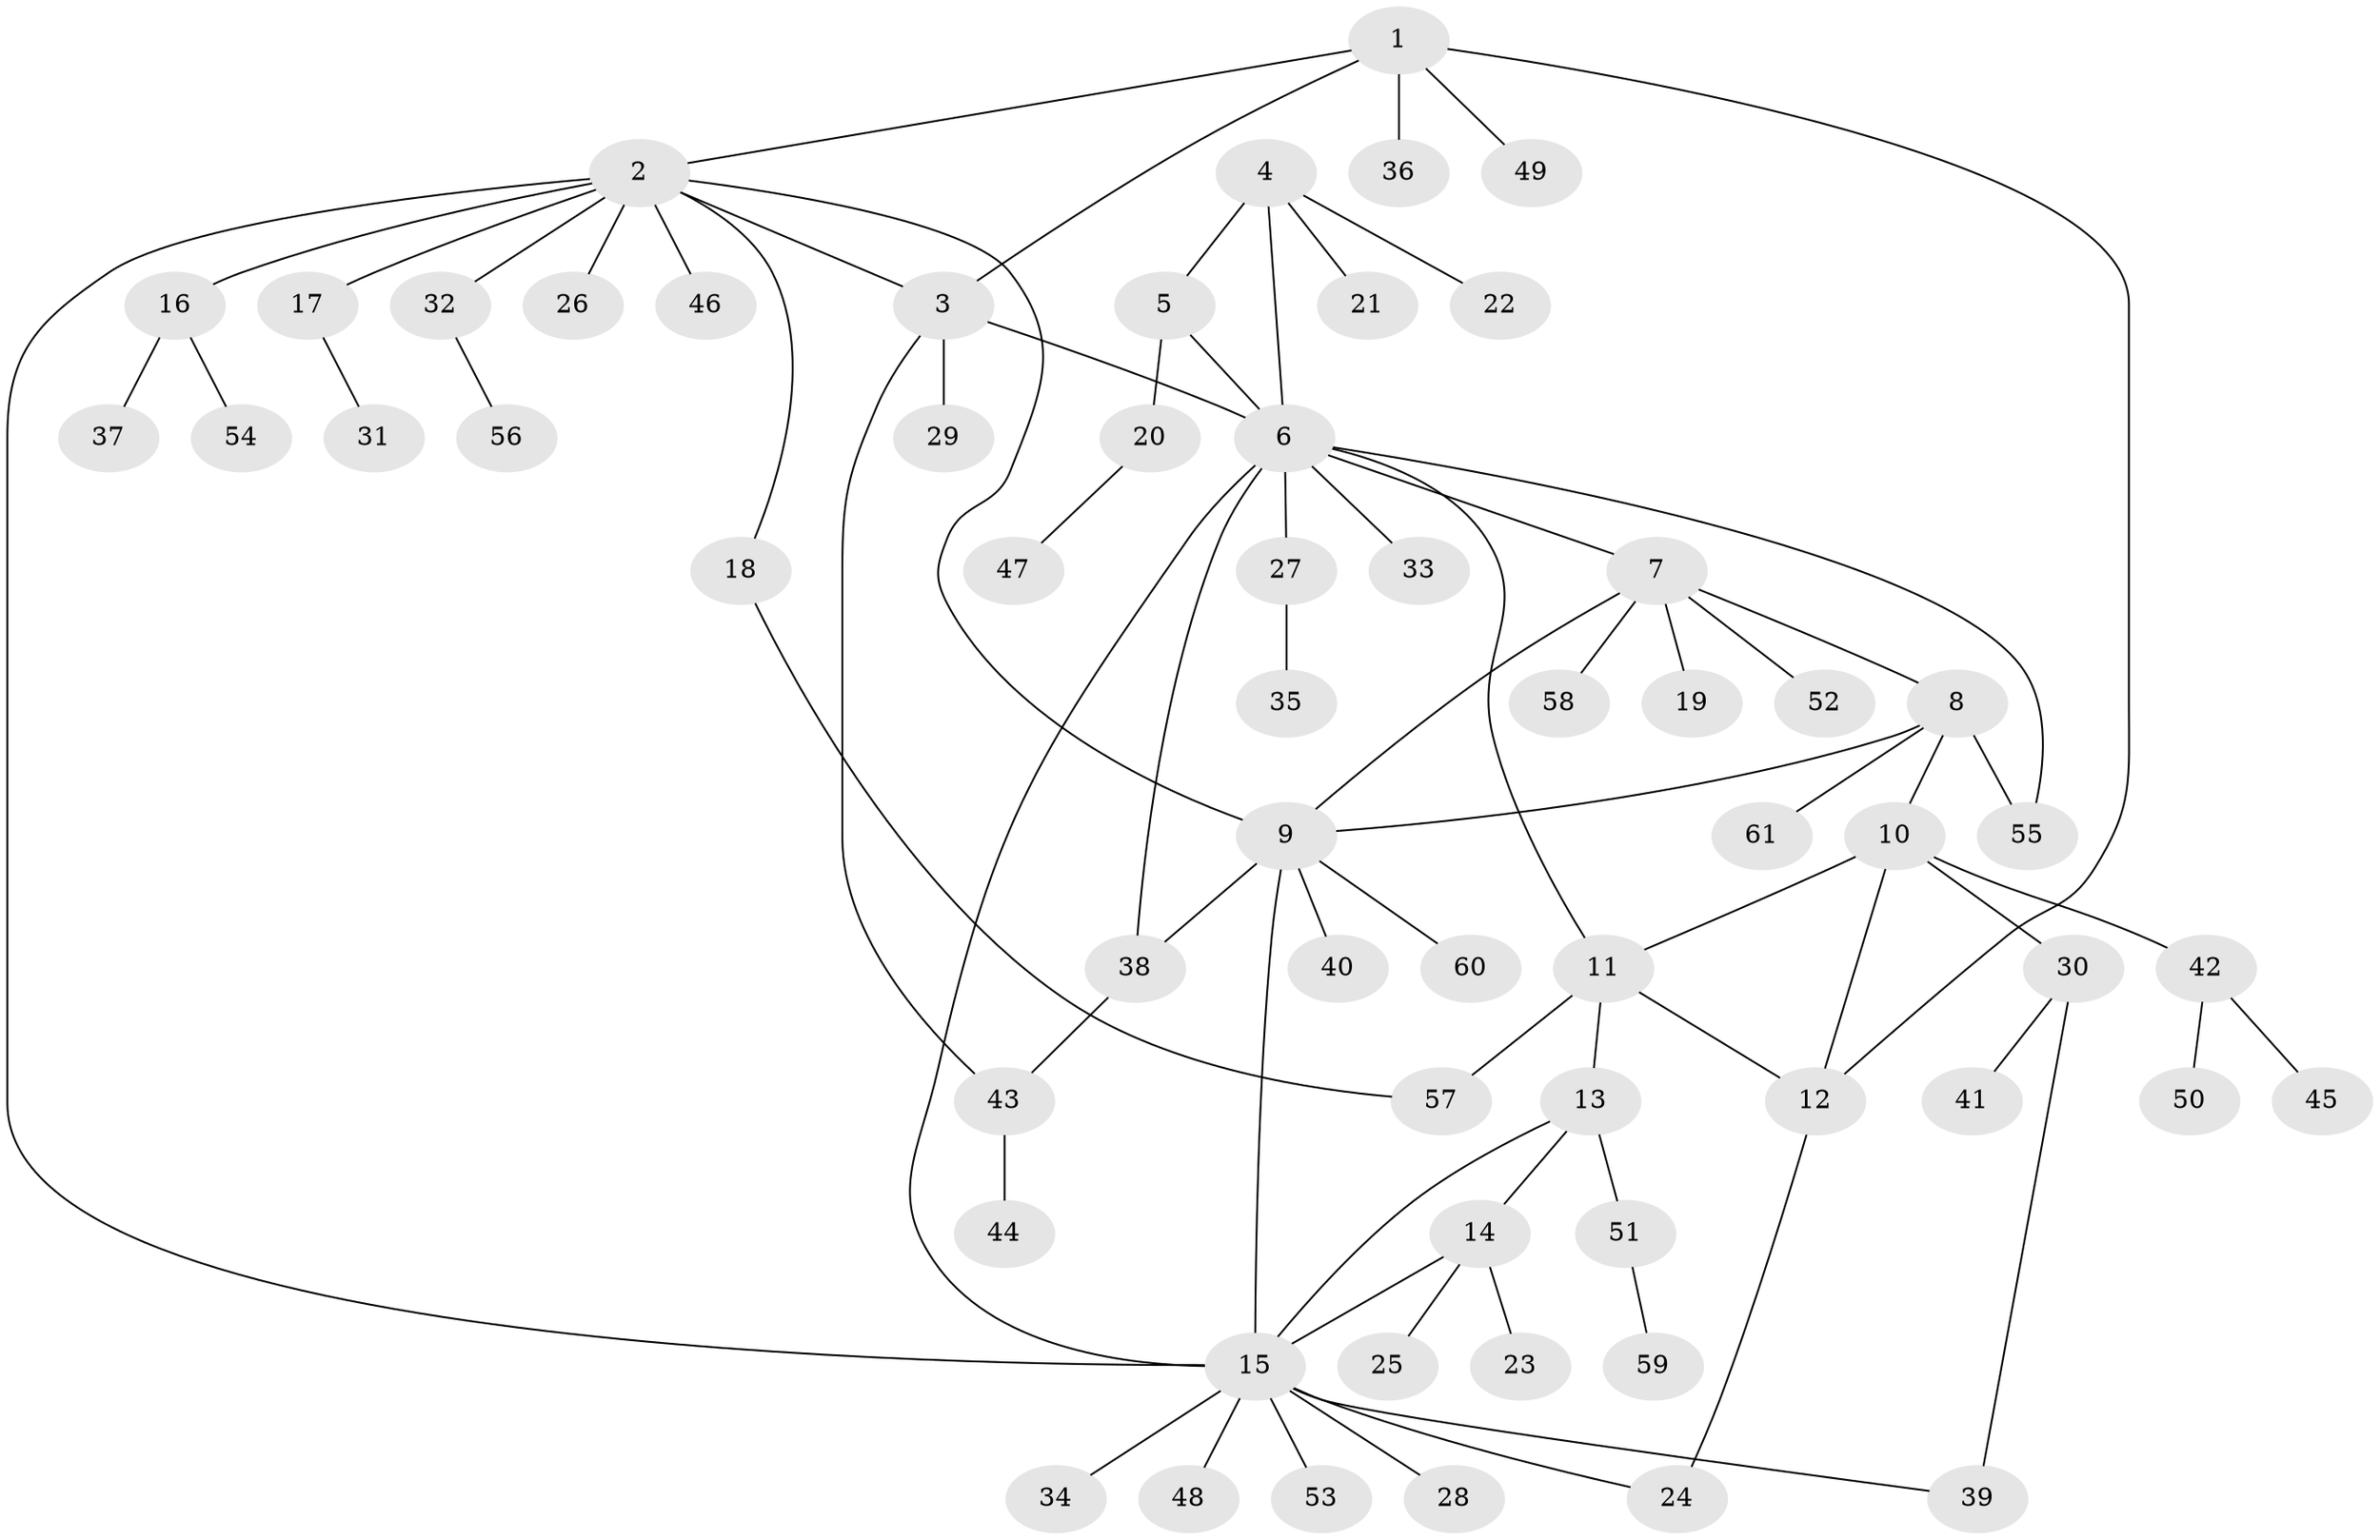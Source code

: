 // coarse degree distribution, {7: 0.041666666666666664, 8: 0.08333333333333333, 3: 0.08333333333333333, 5: 0.041666666666666664, 6: 0.041666666666666664, 1: 0.5833333333333334, 2: 0.125}
// Generated by graph-tools (version 1.1) at 2025/19/03/04/25 18:19:37]
// undirected, 61 vertices, 77 edges
graph export_dot {
graph [start="1"]
  node [color=gray90,style=filled];
  1;
  2;
  3;
  4;
  5;
  6;
  7;
  8;
  9;
  10;
  11;
  12;
  13;
  14;
  15;
  16;
  17;
  18;
  19;
  20;
  21;
  22;
  23;
  24;
  25;
  26;
  27;
  28;
  29;
  30;
  31;
  32;
  33;
  34;
  35;
  36;
  37;
  38;
  39;
  40;
  41;
  42;
  43;
  44;
  45;
  46;
  47;
  48;
  49;
  50;
  51;
  52;
  53;
  54;
  55;
  56;
  57;
  58;
  59;
  60;
  61;
  1 -- 2;
  1 -- 3;
  1 -- 12;
  1 -- 36;
  1 -- 49;
  2 -- 3;
  2 -- 9;
  2 -- 15;
  2 -- 16;
  2 -- 17;
  2 -- 18;
  2 -- 26;
  2 -- 32;
  2 -- 46;
  3 -- 6;
  3 -- 29;
  3 -- 43;
  4 -- 5;
  4 -- 6;
  4 -- 21;
  4 -- 22;
  5 -- 6;
  5 -- 20;
  6 -- 7;
  6 -- 11;
  6 -- 15;
  6 -- 27;
  6 -- 33;
  6 -- 38;
  6 -- 55;
  7 -- 8;
  7 -- 9;
  7 -- 19;
  7 -- 52;
  7 -- 58;
  8 -- 9;
  8 -- 10;
  8 -- 55;
  8 -- 61;
  9 -- 15;
  9 -- 38;
  9 -- 40;
  9 -- 60;
  10 -- 11;
  10 -- 12;
  10 -- 30;
  10 -- 42;
  11 -- 12;
  11 -- 13;
  11 -- 57;
  12 -- 24;
  13 -- 14;
  13 -- 15;
  13 -- 51;
  14 -- 15;
  14 -- 23;
  14 -- 25;
  15 -- 24;
  15 -- 28;
  15 -- 34;
  15 -- 39;
  15 -- 48;
  15 -- 53;
  16 -- 37;
  16 -- 54;
  17 -- 31;
  18 -- 57;
  20 -- 47;
  27 -- 35;
  30 -- 39;
  30 -- 41;
  32 -- 56;
  38 -- 43;
  42 -- 45;
  42 -- 50;
  43 -- 44;
  51 -- 59;
}
